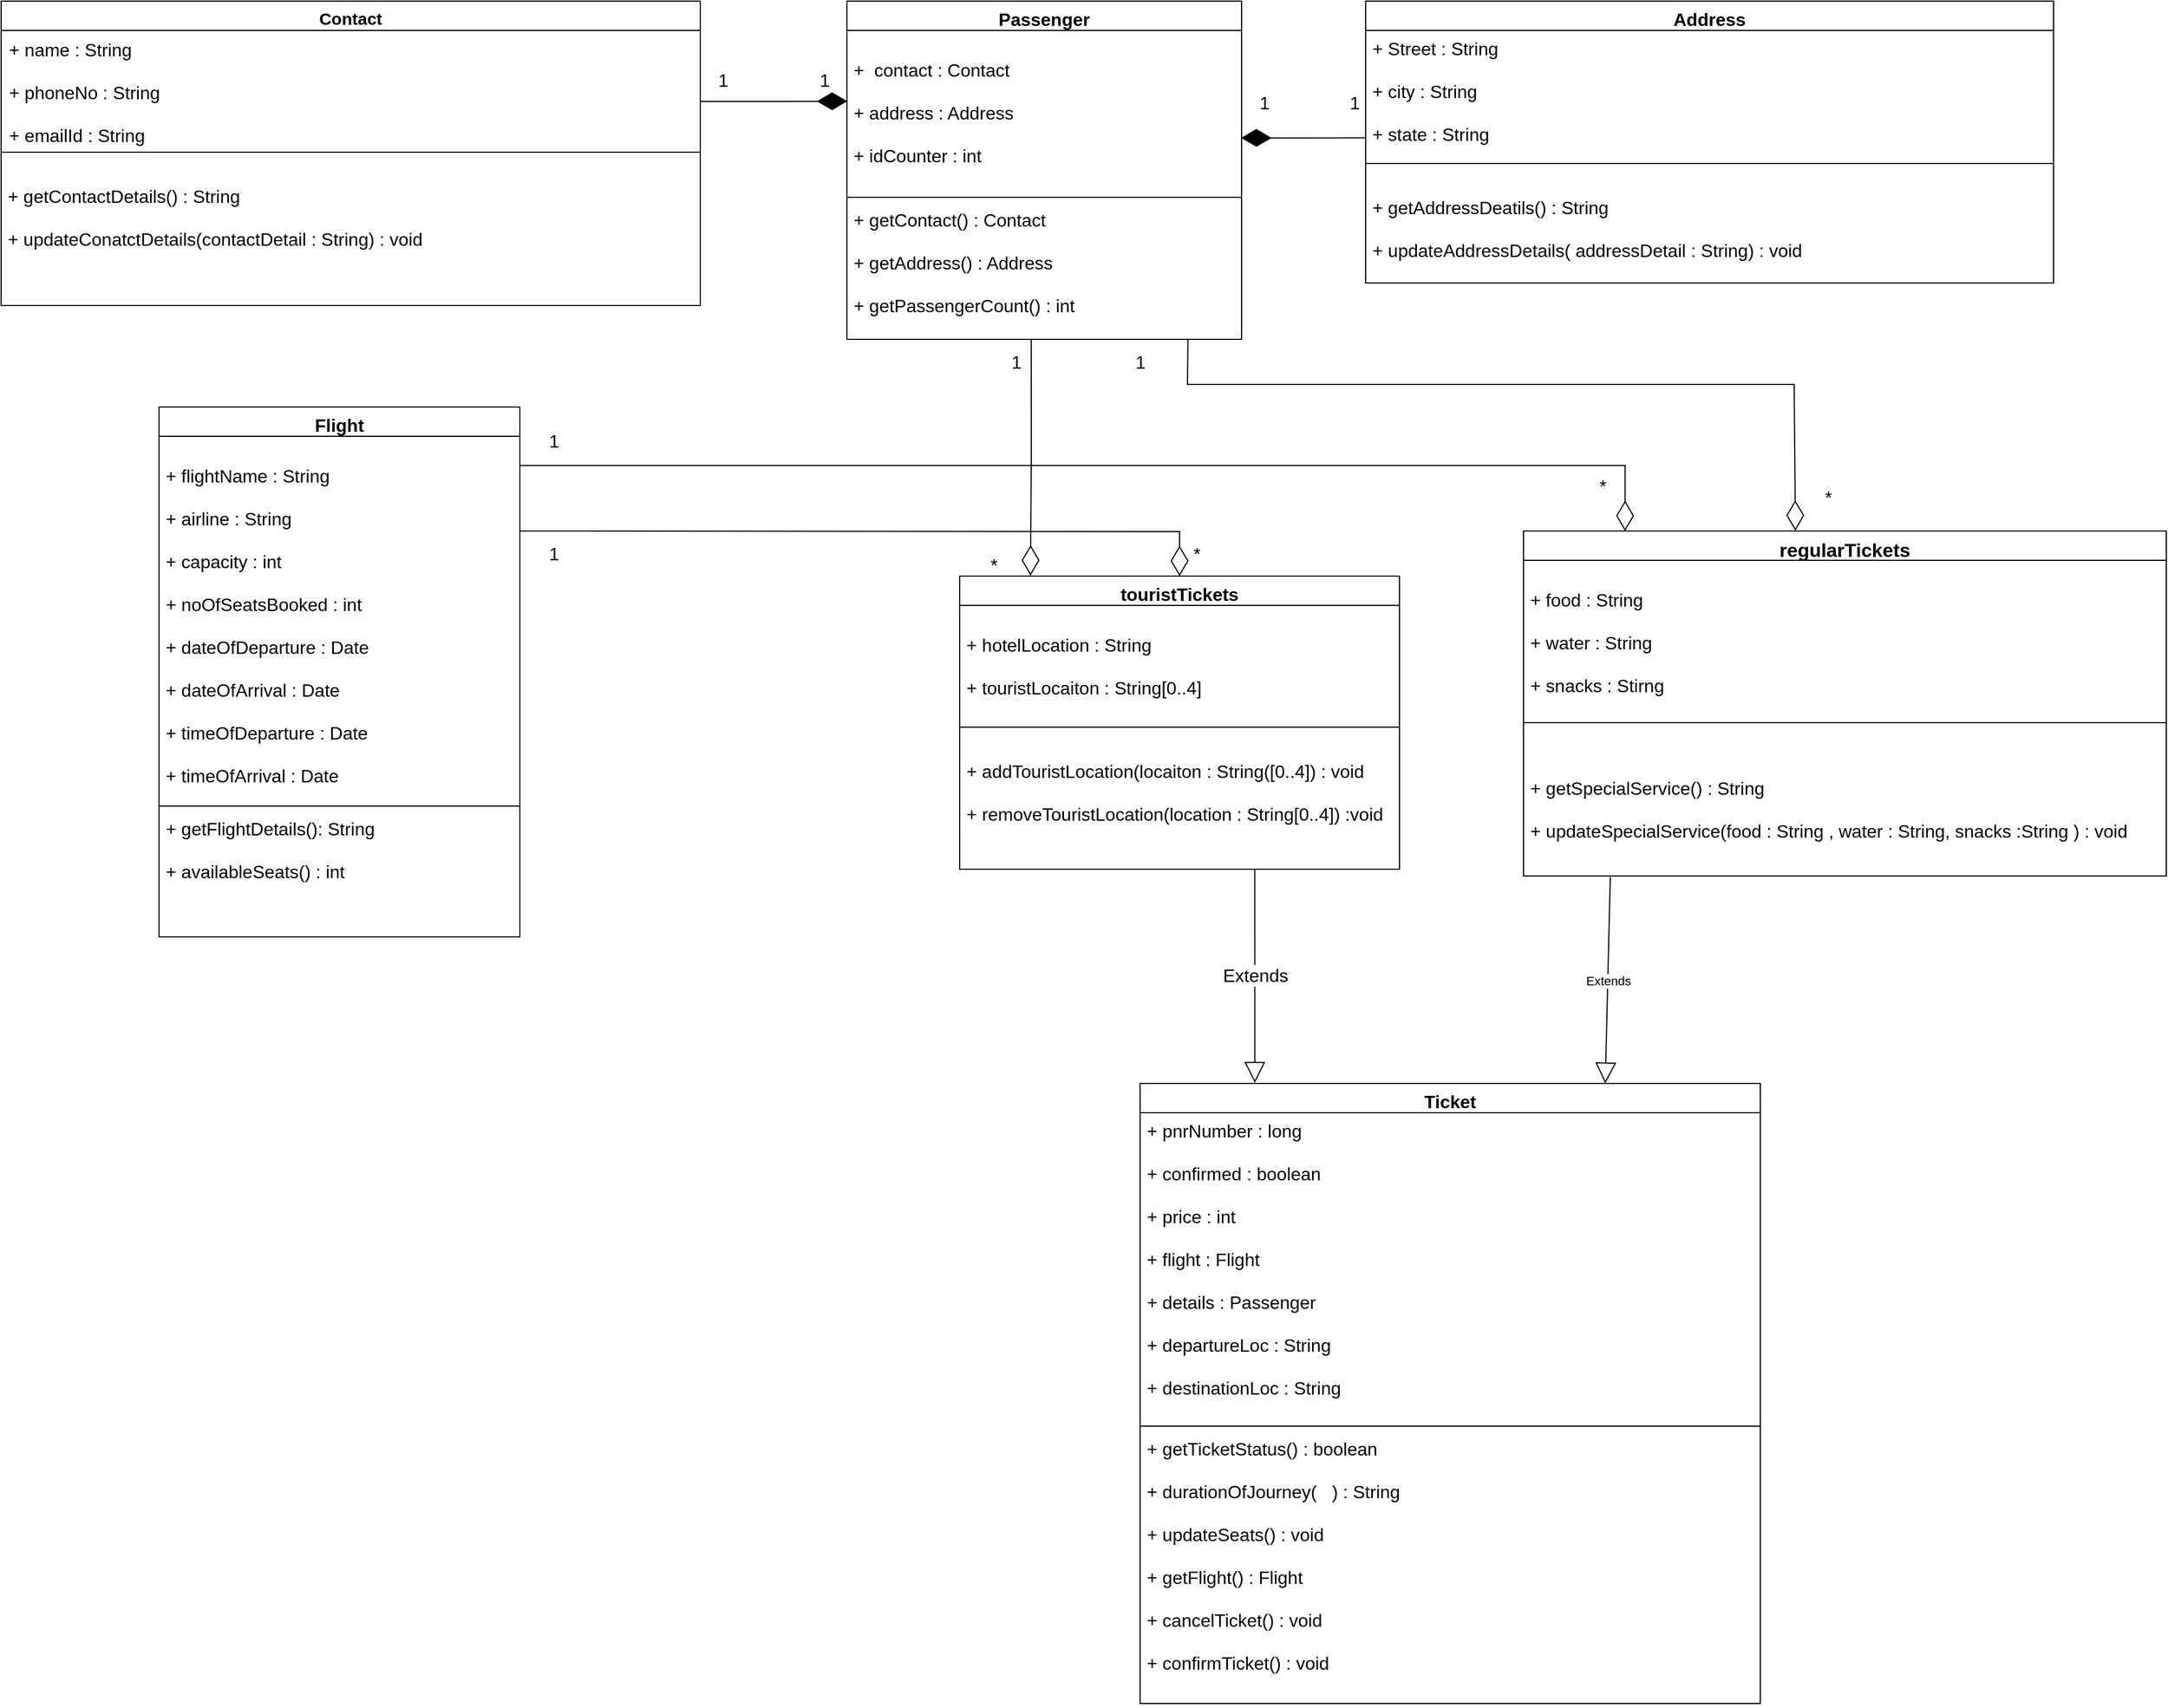 <mxfile version="15.5.2" type="device"><diagram id="NvTu24u40X7gE-8X-PEI" name="Page-1"><mxGraphModel dx="1219" dy="681" grid="1" gridSize="10" guides="1" tooltips="1" connect="1" arrows="1" fold="1" page="1" pageScale="1" pageWidth="3000" pageHeight="3000" math="0" shadow="0"><root><mxCell id="0"/><mxCell id="1" parent="0"/><mxCell id="0oGhldkSGV8YVYNDJMoj-5" value="Contact" style="swimlane;fontStyle=1;align=center;verticalAlign=top;childLayout=stackLayout;horizontal=1;startSize=26;horizontalStack=0;resizeParent=1;resizeParentMax=0;resizeLast=0;collapsible=1;marginBottom=0;fontSize=15;" parent="1" vertex="1"><mxGeometry x="540" y="490" width="620" height="270" as="geometry"/></mxCell><mxCell id="0oGhldkSGV8YVYNDJMoj-6" value="+ name : String&#10;&#10;+ phoneNo : String&#10;&#10;+ emailId : String" style="text;strokeColor=none;fillColor=none;align=left;verticalAlign=top;spacingLeft=4;spacingRight=4;overflow=hidden;rotatable=0;points=[[0,0.5],[1,0.5]];portConstraint=eastwest;spacing=3;fontSize=16;" parent="0oGhldkSGV8YVYNDJMoj-5" vertex="1"><mxGeometry y="26" width="620" height="104" as="geometry"/></mxCell><mxCell id="0oGhldkSGV8YVYNDJMoj-7" value="" style="line;strokeWidth=1;fillColor=none;align=left;verticalAlign=middle;spacingTop=-1;spacingLeft=3;spacingRight=3;rotatable=0;labelPosition=right;points=[];portConstraint=eastwest;" parent="0oGhldkSGV8YVYNDJMoj-5" vertex="1"><mxGeometry y="130" width="620" height="8" as="geometry"/></mxCell><mxCell id="0oGhldkSGV8YVYNDJMoj-8" value="&#10;+ getContactDetails() : String&#10;&#10;+ updateConatctDetails(contactDetail : String) : void" style="text;strokeColor=none;fillColor=none;align=left;verticalAlign=top;spacingLeft=4;spacingRight=4;overflow=hidden;rotatable=0;points=[[0,0.5],[1,0.5]];portConstraint=eastwest;fontSize=16;" parent="0oGhldkSGV8YVYNDJMoj-5" vertex="1"><mxGeometry y="138" width="620" height="132" as="geometry"/></mxCell><mxCell id="0oGhldkSGV8YVYNDJMoj-9" value="Address" style="swimlane;fontStyle=1;align=center;verticalAlign=top;childLayout=stackLayout;horizontal=1;startSize=26;horizontalStack=0;resizeParent=1;resizeParentMax=0;resizeLast=0;collapsible=1;marginBottom=0;fontSize=16;" parent="1" vertex="1"><mxGeometry x="1750" y="490" width="610" height="250" as="geometry"/></mxCell><mxCell id="0oGhldkSGV8YVYNDJMoj-10" value="+ Street : String&#10;&#10;+ city : String&#10;&#10;+ state : String" style="text;strokeColor=none;fillColor=none;align=left;verticalAlign=top;spacingLeft=4;spacingRight=4;overflow=hidden;rotatable=0;points=[[0,0.5],[1,0.5]];portConstraint=eastwest;fontSize=16;" parent="0oGhldkSGV8YVYNDJMoj-9" vertex="1"><mxGeometry y="26" width="610" height="114" as="geometry"/></mxCell><mxCell id="0oGhldkSGV8YVYNDJMoj-11" value="" style="line;strokeWidth=1;fillColor=none;align=left;verticalAlign=middle;spacingTop=-1;spacingLeft=3;spacingRight=3;rotatable=0;labelPosition=right;points=[];portConstraint=eastwest;" parent="0oGhldkSGV8YVYNDJMoj-9" vertex="1"><mxGeometry y="140" width="610" height="8" as="geometry"/></mxCell><mxCell id="0oGhldkSGV8YVYNDJMoj-12" value="&#10;+ getAddressDeatils() : String&#10;&#10;+ updateAddressDetails( addressDetail : String) : void" style="text;strokeColor=none;fillColor=none;align=left;verticalAlign=top;spacingLeft=4;spacingRight=4;overflow=hidden;rotatable=0;points=[[0,0.5],[1,0.5]];portConstraint=eastwest;fontSize=16;" parent="0oGhldkSGV8YVYNDJMoj-9" vertex="1"><mxGeometry y="148" width="610" height="102" as="geometry"/></mxCell><mxCell id="0oGhldkSGV8YVYNDJMoj-17" value="regularTickets" style="swimlane;fontStyle=1;align=center;verticalAlign=top;childLayout=stackLayout;horizontal=1;startSize=26;horizontalStack=0;resizeParent=1;resizeParentMax=0;resizeLast=0;collapsible=1;marginBottom=0;fontSize=17;" parent="1" vertex="1"><mxGeometry x="1890" y="960" width="570" height="306" as="geometry"/></mxCell><mxCell id="0oGhldkSGV8YVYNDJMoj-18" value="&#10;+ food : String&#10;&#10;+ water : String&#10;&#10;+ snacks : Stirng " style="text;strokeColor=none;fillColor=none;align=left;verticalAlign=top;spacingLeft=4;spacingRight=4;overflow=hidden;rotatable=0;points=[[0,0.5],[1,0.5]];portConstraint=eastwest;fontSize=16;" parent="0oGhldkSGV8YVYNDJMoj-17" vertex="1"><mxGeometry y="26" width="570" height="140" as="geometry"/></mxCell><mxCell id="0oGhldkSGV8YVYNDJMoj-19" value="" style="line;strokeWidth=1;fillColor=none;align=left;verticalAlign=middle;spacingTop=-1;spacingLeft=3;spacingRight=3;rotatable=0;labelPosition=right;points=[];portConstraint=eastwest;" parent="0oGhldkSGV8YVYNDJMoj-17" vertex="1"><mxGeometry y="166" width="570" height="8" as="geometry"/></mxCell><mxCell id="0oGhldkSGV8YVYNDJMoj-20" value="&#10;&#10;+ getSpecialService() : String&#10;&#10;+ updateSpecialService(food : String , water : String, snacks :String ) : void" style="text;strokeColor=none;fillColor=none;align=left;verticalAlign=top;spacingLeft=4;spacingRight=4;overflow=hidden;rotatable=0;points=[[0,0.5],[1,0.5]];portConstraint=eastwest;fontSize=16;" parent="0oGhldkSGV8YVYNDJMoj-17" vertex="1"><mxGeometry y="174" width="570" height="132" as="geometry"/></mxCell><mxCell id="0oGhldkSGV8YVYNDJMoj-21" value="touristTickets" style="swimlane;fontStyle=1;align=center;verticalAlign=top;childLayout=stackLayout;horizontal=1;startSize=26;horizontalStack=0;resizeParent=1;resizeParentMax=0;resizeLast=0;collapsible=1;marginBottom=0;fontSize=16;" parent="1" vertex="1"><mxGeometry x="1390" y="1000" width="390" height="260" as="geometry"/></mxCell><mxCell id="0oGhldkSGV8YVYNDJMoj-22" value="&#10;+ hotelLocation : String&#10;&#10;+ touristLocaiton : String[0..4]" style="text;strokeColor=none;fillColor=none;align=left;verticalAlign=top;spacingLeft=4;spacingRight=4;overflow=hidden;rotatable=0;points=[[0,0.5],[1,0.5]];portConstraint=eastwest;fontSize=16;" parent="0oGhldkSGV8YVYNDJMoj-21" vertex="1"><mxGeometry y="26" width="390" height="104" as="geometry"/></mxCell><mxCell id="0oGhldkSGV8YVYNDJMoj-23" value="" style="line;strokeWidth=1;fillColor=none;align=left;verticalAlign=middle;spacingTop=-1;spacingLeft=3;spacingRight=3;rotatable=0;labelPosition=right;points=[];portConstraint=eastwest;" parent="0oGhldkSGV8YVYNDJMoj-21" vertex="1"><mxGeometry y="130" width="390" height="8" as="geometry"/></mxCell><mxCell id="0oGhldkSGV8YVYNDJMoj-24" value="&#10;+ addTouristLocation(locaiton : String([0..4]) : void &#10;&#10;+ removeTouristLocation(location : String[0..4]) :void" style="text;strokeColor=none;fillColor=none;align=left;verticalAlign=top;spacingLeft=4;spacingRight=4;overflow=hidden;rotatable=0;points=[[0,0.5],[1,0.5]];portConstraint=eastwest;fontSize=16;" parent="0oGhldkSGV8YVYNDJMoj-21" vertex="1"><mxGeometry y="138" width="390" height="122" as="geometry"/></mxCell><mxCell id="0oGhldkSGV8YVYNDJMoj-25" value="Flight" style="swimlane;fontStyle=1;align=center;verticalAlign=top;childLayout=stackLayout;horizontal=1;startSize=26;horizontalStack=0;resizeParent=1;resizeParentMax=0;resizeLast=0;collapsible=1;marginBottom=0;fontSize=16;" parent="1" vertex="1"><mxGeometry x="680" y="850" width="320" height="470" as="geometry"/></mxCell><mxCell id="0oGhldkSGV8YVYNDJMoj-26" value="&#10;+ flightName : String&#10;&#10;+ airline : String&#10;&#10;+ capacity : int &#10;&#10;+ noOfSeatsBooked : int&#10;&#10;+ dateOfDeparture : Date &#10;&#10;+ dateOfArrival : Date&#10;&#10;+ timeOfDeparture : Date&#10;&#10;+ timeOfArrival : Date&#10;" style="text;strokeColor=none;fillColor=none;align=left;verticalAlign=top;spacingLeft=4;spacingRight=4;overflow=hidden;rotatable=0;points=[[0,0.5],[1,0.5]];portConstraint=eastwest;fontSize=16;" parent="0oGhldkSGV8YVYNDJMoj-25" vertex="1"><mxGeometry y="26" width="320" height="324" as="geometry"/></mxCell><mxCell id="0oGhldkSGV8YVYNDJMoj-27" value="" style="line;strokeWidth=1;fillColor=none;align=left;verticalAlign=middle;spacingTop=-1;spacingLeft=3;spacingRight=3;rotatable=0;labelPosition=right;points=[];portConstraint=eastwest;" parent="0oGhldkSGV8YVYNDJMoj-25" vertex="1"><mxGeometry y="350" width="320" height="8" as="geometry"/></mxCell><mxCell id="0oGhldkSGV8YVYNDJMoj-28" value="+ getFlightDetails(): String&#10;&#10;+ availableSeats() : int&#10; " style="text;strokeColor=none;fillColor=none;align=left;verticalAlign=top;spacingLeft=4;spacingRight=4;overflow=hidden;rotatable=0;points=[[0,0.5],[1,0.5]];portConstraint=eastwest;fontSize=16;" parent="0oGhldkSGV8YVYNDJMoj-25" vertex="1"><mxGeometry y="358" width="320" height="112" as="geometry"/></mxCell><mxCell id="SRdbyxWXHOhJ_nny6gn2-12" value="Ticket" style="swimlane;fontStyle=1;align=center;verticalAlign=top;childLayout=stackLayout;horizontal=1;startSize=26;horizontalStack=0;resizeParent=1;resizeParentMax=0;resizeLast=0;collapsible=1;marginBottom=0;fontSize=16;" parent="1" vertex="1"><mxGeometry x="1550" y="1450" width="550" height="550" as="geometry"/></mxCell><mxCell id="SRdbyxWXHOhJ_nny6gn2-13" value="+ pnrNumber : long&#10;&#10;+ confirmed : boolean&#10;&#10;+ price : int&#10;&#10;+ flight : Flight &#10;&#10;+ details : Passenger &#10;&#10;+ departureLoc : String&#10;&#10;+ destinationLoc : String" style="text;strokeColor=none;fillColor=none;align=left;verticalAlign=top;spacingLeft=4;spacingRight=4;overflow=hidden;rotatable=0;points=[[0,0.5],[1,0.5]];portConstraint=eastwest;fontSize=16;" parent="SRdbyxWXHOhJ_nny6gn2-12" vertex="1"><mxGeometry y="26" width="550" height="274" as="geometry"/></mxCell><mxCell id="SRdbyxWXHOhJ_nny6gn2-14" value="" style="line;strokeWidth=1;fillColor=none;align=left;verticalAlign=middle;spacingTop=-1;spacingLeft=3;spacingRight=3;rotatable=0;labelPosition=right;points=[];portConstraint=eastwest;" parent="SRdbyxWXHOhJ_nny6gn2-12" vertex="1"><mxGeometry y="300" width="550" height="8" as="geometry"/></mxCell><mxCell id="SRdbyxWXHOhJ_nny6gn2-15" value="+ getTicketStatus() : boolean&#10;&#10;+ durationOfJourney(   ) : String  &#10;&#10;+ updateSeats() : void &#10;&#10;+ getFlight() : Flight &#10;&#10;+ cancelTicket() : void  &#10;&#10;+ confirmTicket() : void" style="text;strokeColor=none;fillColor=none;align=left;verticalAlign=top;spacingLeft=4;spacingRight=4;overflow=hidden;rotatable=0;points=[[0,0.5],[1,0.5]];portConstraint=eastwest;fontSize=16;" parent="SRdbyxWXHOhJ_nny6gn2-12" vertex="1"><mxGeometry y="308" width="550" height="242" as="geometry"/></mxCell><mxCell id="SRdbyxWXHOhJ_nny6gn2-19" value="Passenger" style="swimlane;fontStyle=1;align=center;verticalAlign=top;childLayout=stackLayout;horizontal=1;startSize=26;horizontalStack=0;resizeParent=1;resizeParentMax=0;resizeLast=0;collapsible=1;marginBottom=0;fontSize=16;" parent="1" vertex="1"><mxGeometry x="1290" y="490" width="350" height="300" as="geometry"/></mxCell><mxCell id="SRdbyxWXHOhJ_nny6gn2-20" value="&#10;+  contact : Contact&#10;&#10;+ address : Address&#10;&#10;+ idCounter : int" style="text;strokeColor=none;fillColor=none;align=left;verticalAlign=top;spacingLeft=4;spacingRight=4;overflow=hidden;rotatable=0;points=[[0,0.5],[1,0.5]];portConstraint=eastwest;fontSize=16;" parent="SRdbyxWXHOhJ_nny6gn2-19" vertex="1"><mxGeometry y="26" width="350" height="144" as="geometry"/></mxCell><mxCell id="SRdbyxWXHOhJ_nny6gn2-21" value="" style="line;strokeWidth=1;fillColor=none;align=left;verticalAlign=middle;spacingTop=-1;spacingLeft=3;spacingRight=3;rotatable=0;labelPosition=right;points=[];portConstraint=eastwest;fontSize=16;" parent="SRdbyxWXHOhJ_nny6gn2-19" vertex="1"><mxGeometry y="170" width="350" height="8" as="geometry"/></mxCell><mxCell id="SRdbyxWXHOhJ_nny6gn2-22" value="+ getContact() : Contact&#10;&#10;+ getAddress() : Address&#10;&#10;+ getPassengerCount() : int " style="text;strokeColor=none;fillColor=none;align=left;verticalAlign=top;spacingLeft=4;spacingRight=4;overflow=hidden;rotatable=0;points=[[0,0.5],[1,0.5]];portConstraint=eastwest;fontSize=16;" parent="SRdbyxWXHOhJ_nny6gn2-19" vertex="1"><mxGeometry y="178" width="350" height="122" as="geometry"/></mxCell><mxCell id="SRdbyxWXHOhJ_nny6gn2-24" value="" style="endArrow=diamondThin;endFill=0;endSize=24;html=1;rounded=0;fontSize=16;edgeStyle=orthogonalEdgeStyle;entryX=0.5;entryY=0;entryDx=0;entryDy=0;" parent="1" target="0oGhldkSGV8YVYNDJMoj-21" edge="1"><mxGeometry width="160" relative="1" as="geometry"><mxPoint x="1000" y="960" as="sourcePoint"/><mxPoint x="1620" y="960" as="targetPoint"/></mxGeometry></mxCell><mxCell id="SRdbyxWXHOhJ_nny6gn2-25" value="" style="endArrow=diamondThin;endFill=0;endSize=24;html=1;rounded=0;fontSize=16;edgeStyle=orthogonalEdgeStyle;exitX=1;exitY=0.08;exitDx=0;exitDy=0;exitPerimeter=0;entryX=0.158;entryY=0;entryDx=0;entryDy=0;entryPerimeter=0;" parent="1" source="0oGhldkSGV8YVYNDJMoj-26" target="0oGhldkSGV8YVYNDJMoj-17" edge="1"><mxGeometry width="160" relative="1" as="geometry"><mxPoint x="1460" y="900" as="sourcePoint"/><mxPoint x="1860" y="902" as="targetPoint"/><Array as="points"/></mxGeometry></mxCell><mxCell id="SRdbyxWXHOhJ_nny6gn2-29" value="Extends" style="endArrow=block;endSize=16;endFill=0;html=1;rounded=0;fontSize=16;edgeStyle=orthogonalEdgeStyle;exitX=0.671;exitY=1;exitDx=0;exitDy=0;exitPerimeter=0;entryX=0.185;entryY=-0.001;entryDx=0;entryDy=0;entryPerimeter=0;" parent="1" source="0oGhldkSGV8YVYNDJMoj-24" target="SRdbyxWXHOhJ_nny6gn2-12" edge="1"><mxGeometry width="160" relative="1" as="geometry"><mxPoint x="1650" y="1330" as="sourcePoint"/><mxPoint x="1810" y="1330" as="targetPoint"/><Array as="points"><mxPoint x="1652" y="1310"/><mxPoint x="1652" y="1310"/></Array></mxGeometry></mxCell><mxCell id="SRdbyxWXHOhJ_nny6gn2-31" value="1" style="text;html=1;align=center;verticalAlign=middle;resizable=0;points=[];autosize=1;strokeColor=none;fillColor=none;fontSize=16;" parent="1" vertex="1"><mxGeometry x="1020" y="870" width="20" height="20" as="geometry"/></mxCell><mxCell id="SRdbyxWXHOhJ_nny6gn2-32" value="*" style="text;html=1;align=center;verticalAlign=middle;resizable=0;points=[];autosize=1;strokeColor=none;fillColor=none;fontSize=16;" parent="1" vertex="1"><mxGeometry x="1950" y="910" width="20" height="20" as="geometry"/></mxCell><mxCell id="SRdbyxWXHOhJ_nny6gn2-33" value="*" style="text;html=1;align=center;verticalAlign=middle;resizable=0;points=[];autosize=1;strokeColor=none;fillColor=none;fontSize=16;" parent="1" vertex="1"><mxGeometry x="1590" y="970" width="20" height="20" as="geometry"/></mxCell><mxCell id="SRdbyxWXHOhJ_nny6gn2-34" value="1" style="text;html=1;align=center;verticalAlign=middle;resizable=0;points=[];autosize=1;strokeColor=none;fillColor=none;fontSize=16;" parent="1" vertex="1"><mxGeometry x="1020" y="970" width="20" height="20" as="geometry"/></mxCell><mxCell id="SRdbyxWXHOhJ_nny6gn2-35" value="" style="endArrow=diamondThin;endFill=0;endSize=24;html=1;rounded=0;fontSize=16;edgeStyle=orthogonalEdgeStyle;exitX=0.467;exitY=1.004;exitDx=0;exitDy=0;exitPerimeter=0;entryX=0.161;entryY=-0.002;entryDx=0;entryDy=0;entryPerimeter=0;" parent="1" source="SRdbyxWXHOhJ_nny6gn2-22" target="0oGhldkSGV8YVYNDJMoj-21" edge="1"><mxGeometry width="160" relative="1" as="geometry"><mxPoint x="1420" y="830" as="sourcePoint"/><mxPoint x="1580" y="830" as="targetPoint"/></mxGeometry></mxCell><mxCell id="SRdbyxWXHOhJ_nny6gn2-37" value="1" style="text;html=1;align=center;verticalAlign=middle;resizable=0;points=[];autosize=1;strokeColor=none;fillColor=none;fontSize=16;" parent="1" vertex="1"><mxGeometry x="1540" y="800" width="20" height="20" as="geometry"/></mxCell><mxCell id="SRdbyxWXHOhJ_nny6gn2-38" value="*" style="text;html=1;align=center;verticalAlign=middle;resizable=0;points=[];autosize=1;strokeColor=none;fillColor=none;fontSize=16;" parent="1" vertex="1"><mxGeometry x="2150" y="920" width="20" height="20" as="geometry"/></mxCell><mxCell id="SRdbyxWXHOhJ_nny6gn2-39" value="1" style="text;html=1;align=center;verticalAlign=middle;resizable=0;points=[];autosize=1;strokeColor=none;fillColor=none;fontSize=16;" parent="1" vertex="1"><mxGeometry x="1430" y="800" width="20" height="20" as="geometry"/></mxCell><mxCell id="SRdbyxWXHOhJ_nny6gn2-40" value="*" style="text;html=1;align=center;verticalAlign=middle;resizable=0;points=[];autosize=1;strokeColor=none;fillColor=none;fontSize=16;" parent="1" vertex="1"><mxGeometry x="1410" y="980" width="20" height="20" as="geometry"/></mxCell><mxCell id="SRdbyxWXHOhJ_nny6gn2-41" value="" style="endArrow=diamondThin;endFill=1;endSize=24;html=1;rounded=0;fontSize=16;edgeStyle=orthogonalEdgeStyle;exitX=1;exitY=0.606;exitDx=0;exitDy=0;exitPerimeter=0;entryX=0.001;entryY=0.436;entryDx=0;entryDy=0;entryPerimeter=0;" parent="1" source="0oGhldkSGV8YVYNDJMoj-6" target="SRdbyxWXHOhJ_nny6gn2-20" edge="1"><mxGeometry width="160" relative="1" as="geometry"><mxPoint x="1120" y="580" as="sourcePoint"/><mxPoint x="1280" y="580" as="targetPoint"/></mxGeometry></mxCell><mxCell id="SRdbyxWXHOhJ_nny6gn2-42" value="" style="endArrow=diamondThin;endFill=1;endSize=24;html=1;rounded=0;fontSize=16;edgeStyle=orthogonalEdgeStyle;entryX=0.999;entryY=0.662;entryDx=0;entryDy=0;entryPerimeter=0;exitX=0;exitY=0.836;exitDx=0;exitDy=0;exitPerimeter=0;" parent="1" source="0oGhldkSGV8YVYNDJMoj-10" target="SRdbyxWXHOhJ_nny6gn2-20" edge="1"><mxGeometry width="160" relative="1" as="geometry"><mxPoint x="1740" y="580" as="sourcePoint"/><mxPoint x="1780" y="540" as="targetPoint"/></mxGeometry></mxCell><mxCell id="SRdbyxWXHOhJ_nny6gn2-43" value="1" style="text;html=1;align=center;verticalAlign=middle;resizable=0;points=[];autosize=1;strokeColor=none;fillColor=none;fontSize=16;" parent="1" vertex="1"><mxGeometry x="1170" y="550" width="20" height="20" as="geometry"/></mxCell><mxCell id="SRdbyxWXHOhJ_nny6gn2-45" value="1" style="text;html=1;align=center;verticalAlign=middle;resizable=0;points=[];autosize=1;strokeColor=none;fillColor=none;fontSize=16;" parent="1" vertex="1"><mxGeometry x="1730" y="570" width="20" height="20" as="geometry"/></mxCell><mxCell id="SRdbyxWXHOhJ_nny6gn2-46" value="1" style="text;html=1;align=center;verticalAlign=middle;resizable=0;points=[];autosize=1;strokeColor=none;fillColor=none;fontSize=16;" parent="1" vertex="1"><mxGeometry x="1650" y="570" width="20" height="20" as="geometry"/></mxCell><mxCell id="SRdbyxWXHOhJ_nny6gn2-47" value="1" style="text;html=1;align=center;verticalAlign=middle;resizable=0;points=[];autosize=1;strokeColor=none;fillColor=none;fontSize=16;" parent="1" vertex="1"><mxGeometry x="1260" y="550" width="20" height="20" as="geometry"/></mxCell><mxCell id="nOgA9QZplV5jeVdQoL_2-4" value="" style="endArrow=diamondThin;endFill=0;endSize=24;html=1;rounded=0;exitX=0.864;exitY=1.003;exitDx=0;exitDy=0;exitPerimeter=0;entryX=0.423;entryY=-0.001;entryDx=0;entryDy=0;entryPerimeter=0;" parent="1" source="SRdbyxWXHOhJ_nny6gn2-22" target="0oGhldkSGV8YVYNDJMoj-17" edge="1"><mxGeometry width="160" relative="1" as="geometry"><mxPoint x="1600" y="830" as="sourcePoint"/><mxPoint x="2210" y="830" as="targetPoint"/><Array as="points"><mxPoint x="1592" y="830"/><mxPoint x="2130" y="830"/></Array></mxGeometry></mxCell><mxCell id="nOgA9QZplV5jeVdQoL_2-5" value="Extends" style="endArrow=block;endSize=16;endFill=0;html=1;rounded=0;entryX=0.75;entryY=0;entryDx=0;entryDy=0;exitX=0.135;exitY=1.008;exitDx=0;exitDy=0;exitPerimeter=0;" parent="1" source="0oGhldkSGV8YVYNDJMoj-20" target="SRdbyxWXHOhJ_nny6gn2-12" edge="1"><mxGeometry width="160" relative="1" as="geometry"><mxPoint x="1680" y="1270" as="sourcePoint"/><mxPoint x="1840" y="1270" as="targetPoint"/></mxGeometry></mxCell></root></mxGraphModel></diagram></mxfile>